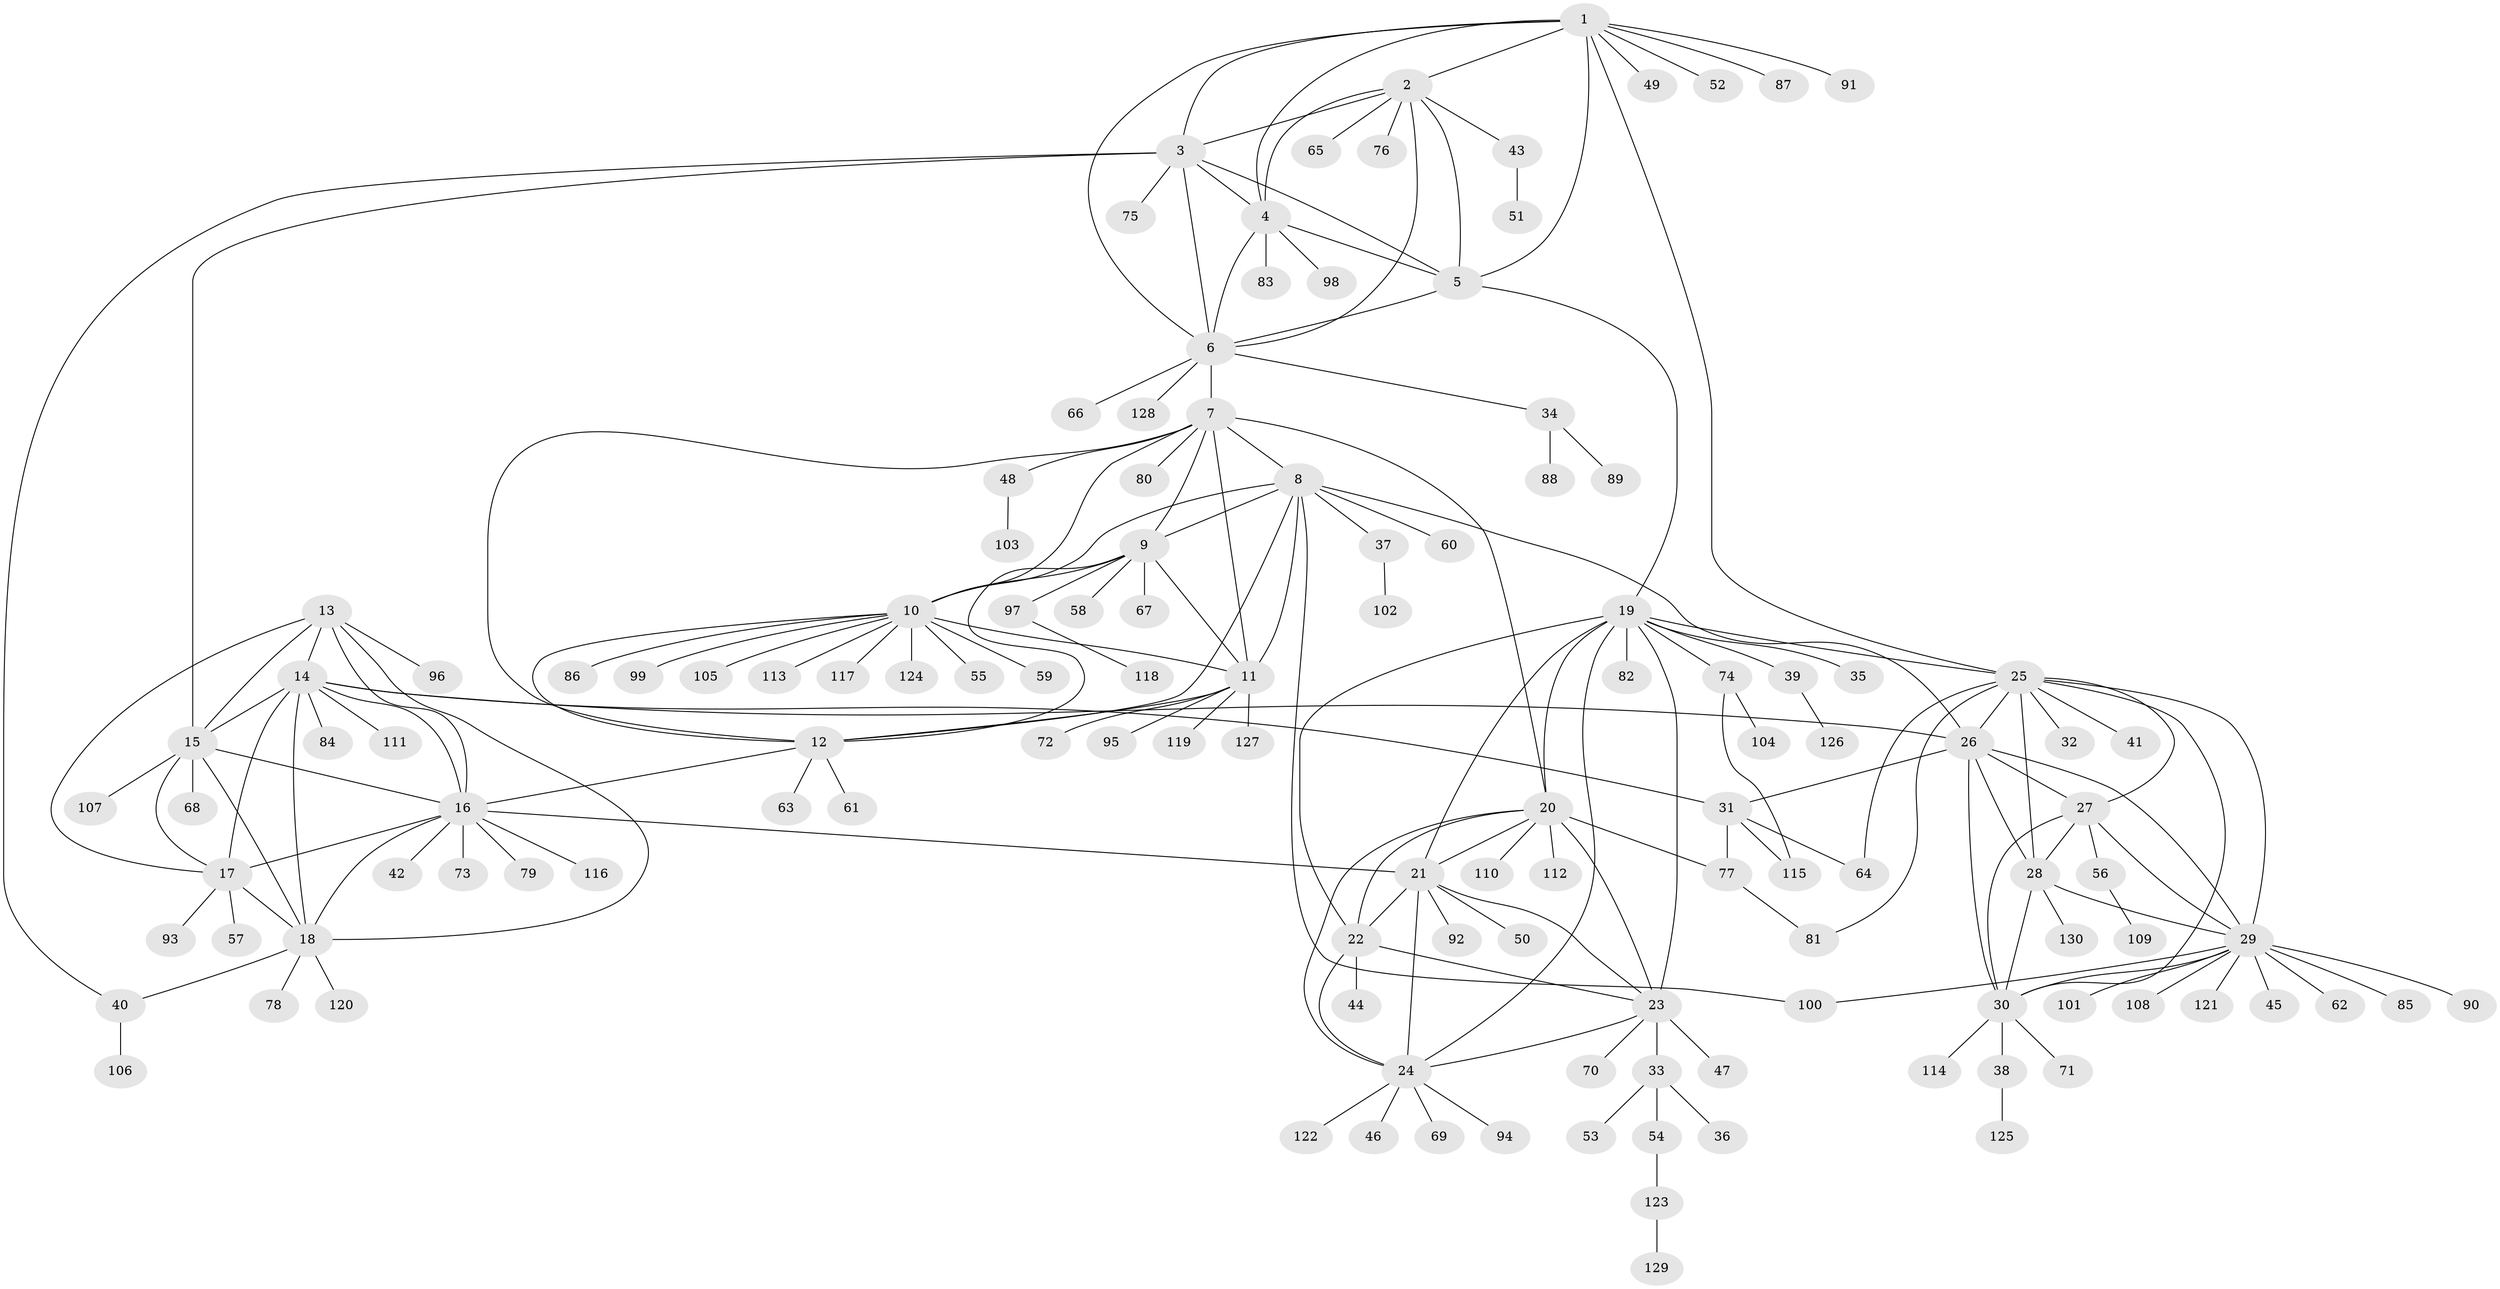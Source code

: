 // Generated by graph-tools (version 1.1) at 2025/50/03/09/25 03:50:28]
// undirected, 130 vertices, 192 edges
graph export_dot {
graph [start="1"]
  node [color=gray90,style=filled];
  1;
  2;
  3;
  4;
  5;
  6;
  7;
  8;
  9;
  10;
  11;
  12;
  13;
  14;
  15;
  16;
  17;
  18;
  19;
  20;
  21;
  22;
  23;
  24;
  25;
  26;
  27;
  28;
  29;
  30;
  31;
  32;
  33;
  34;
  35;
  36;
  37;
  38;
  39;
  40;
  41;
  42;
  43;
  44;
  45;
  46;
  47;
  48;
  49;
  50;
  51;
  52;
  53;
  54;
  55;
  56;
  57;
  58;
  59;
  60;
  61;
  62;
  63;
  64;
  65;
  66;
  67;
  68;
  69;
  70;
  71;
  72;
  73;
  74;
  75;
  76;
  77;
  78;
  79;
  80;
  81;
  82;
  83;
  84;
  85;
  86;
  87;
  88;
  89;
  90;
  91;
  92;
  93;
  94;
  95;
  96;
  97;
  98;
  99;
  100;
  101;
  102;
  103;
  104;
  105;
  106;
  107;
  108;
  109;
  110;
  111;
  112;
  113;
  114;
  115;
  116;
  117;
  118;
  119;
  120;
  121;
  122;
  123;
  124;
  125;
  126;
  127;
  128;
  129;
  130;
  1 -- 2;
  1 -- 3;
  1 -- 4;
  1 -- 5;
  1 -- 6;
  1 -- 25;
  1 -- 49;
  1 -- 52;
  1 -- 87;
  1 -- 91;
  2 -- 3;
  2 -- 4;
  2 -- 5;
  2 -- 6;
  2 -- 43;
  2 -- 65;
  2 -- 76;
  3 -- 4;
  3 -- 5;
  3 -- 6;
  3 -- 15;
  3 -- 40;
  3 -- 75;
  4 -- 5;
  4 -- 6;
  4 -- 83;
  4 -- 98;
  5 -- 6;
  5 -- 19;
  6 -- 7;
  6 -- 34;
  6 -- 66;
  6 -- 128;
  7 -- 8;
  7 -- 9;
  7 -- 10;
  7 -- 11;
  7 -- 12;
  7 -- 20;
  7 -- 48;
  7 -- 80;
  8 -- 9;
  8 -- 10;
  8 -- 11;
  8 -- 12;
  8 -- 26;
  8 -- 37;
  8 -- 60;
  8 -- 100;
  9 -- 10;
  9 -- 11;
  9 -- 12;
  9 -- 58;
  9 -- 67;
  9 -- 97;
  10 -- 11;
  10 -- 12;
  10 -- 55;
  10 -- 59;
  10 -- 86;
  10 -- 99;
  10 -- 105;
  10 -- 113;
  10 -- 117;
  10 -- 124;
  11 -- 12;
  11 -- 72;
  11 -- 95;
  11 -- 119;
  11 -- 127;
  12 -- 16;
  12 -- 61;
  12 -- 63;
  13 -- 14;
  13 -- 15;
  13 -- 16;
  13 -- 17;
  13 -- 18;
  13 -- 96;
  14 -- 15;
  14 -- 16;
  14 -- 17;
  14 -- 18;
  14 -- 26;
  14 -- 31;
  14 -- 84;
  14 -- 111;
  15 -- 16;
  15 -- 17;
  15 -- 18;
  15 -- 68;
  15 -- 107;
  16 -- 17;
  16 -- 18;
  16 -- 21;
  16 -- 42;
  16 -- 73;
  16 -- 79;
  16 -- 116;
  17 -- 18;
  17 -- 57;
  17 -- 93;
  18 -- 40;
  18 -- 78;
  18 -- 120;
  19 -- 20;
  19 -- 21;
  19 -- 22;
  19 -- 23;
  19 -- 24;
  19 -- 25;
  19 -- 35;
  19 -- 39;
  19 -- 74;
  19 -- 82;
  20 -- 21;
  20 -- 22;
  20 -- 23;
  20 -- 24;
  20 -- 77;
  20 -- 110;
  20 -- 112;
  21 -- 22;
  21 -- 23;
  21 -- 24;
  21 -- 50;
  21 -- 92;
  22 -- 23;
  22 -- 24;
  22 -- 44;
  23 -- 24;
  23 -- 33;
  23 -- 47;
  23 -- 70;
  24 -- 46;
  24 -- 69;
  24 -- 94;
  24 -- 122;
  25 -- 26;
  25 -- 27;
  25 -- 28;
  25 -- 29;
  25 -- 30;
  25 -- 32;
  25 -- 41;
  25 -- 64;
  25 -- 81;
  26 -- 27;
  26 -- 28;
  26 -- 29;
  26 -- 30;
  26 -- 31;
  27 -- 28;
  27 -- 29;
  27 -- 30;
  27 -- 56;
  28 -- 29;
  28 -- 30;
  28 -- 130;
  29 -- 30;
  29 -- 45;
  29 -- 62;
  29 -- 85;
  29 -- 90;
  29 -- 100;
  29 -- 101;
  29 -- 108;
  29 -- 121;
  30 -- 38;
  30 -- 71;
  30 -- 114;
  31 -- 64;
  31 -- 77;
  31 -- 115;
  33 -- 36;
  33 -- 53;
  33 -- 54;
  34 -- 88;
  34 -- 89;
  37 -- 102;
  38 -- 125;
  39 -- 126;
  40 -- 106;
  43 -- 51;
  48 -- 103;
  54 -- 123;
  56 -- 109;
  74 -- 104;
  74 -- 115;
  77 -- 81;
  97 -- 118;
  123 -- 129;
}
